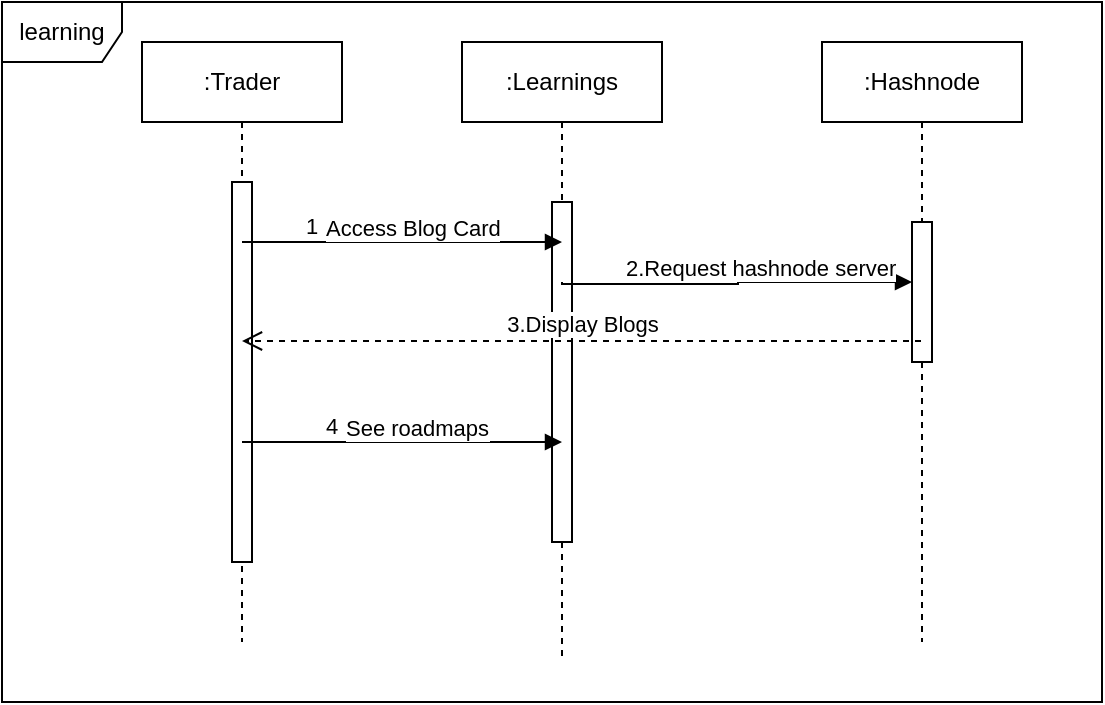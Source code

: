 <mxfile version="24.7.17">
  <diagram name="Page-1" id="2YBvvXClWsGukQMizWep">
    <mxGraphModel dx="794" dy="460" grid="1" gridSize="10" guides="1" tooltips="1" connect="1" arrows="1" fold="1" page="1" pageScale="1" pageWidth="850" pageHeight="1100" math="0" shadow="0">
      <root>
        <mxCell id="0" />
        <mxCell id="1" parent="0" />
        <mxCell id="aM9ryv3xv72pqoxQDRHE-1" value=":Trader" style="shape=umlLifeline;perimeter=lifelinePerimeter;whiteSpace=wrap;html=1;container=0;dropTarget=0;collapsible=0;recursiveResize=0;outlineConnect=0;portConstraint=eastwest;newEdgeStyle={&quot;edgeStyle&quot;:&quot;elbowEdgeStyle&quot;,&quot;elbow&quot;:&quot;vertical&quot;,&quot;curved&quot;:0,&quot;rounded&quot;:0};" parent="1" vertex="1">
          <mxGeometry x="120" y="40" width="100" height="300" as="geometry" />
        </mxCell>
        <mxCell id="aM9ryv3xv72pqoxQDRHE-2" value="" style="html=1;points=[];perimeter=orthogonalPerimeter;outlineConnect=0;targetShapes=umlLifeline;portConstraint=eastwest;newEdgeStyle={&quot;edgeStyle&quot;:&quot;elbowEdgeStyle&quot;,&quot;elbow&quot;:&quot;vertical&quot;,&quot;curved&quot;:0,&quot;rounded&quot;:0};" parent="aM9ryv3xv72pqoxQDRHE-1" vertex="1">
          <mxGeometry x="45" y="70" width="10" height="190" as="geometry" />
        </mxCell>
        <mxCell id="aM9ryv3xv72pqoxQDRHE-5" value=":Learnings" style="shape=umlLifeline;perimeter=lifelinePerimeter;whiteSpace=wrap;html=1;container=0;dropTarget=0;collapsible=0;recursiveResize=0;outlineConnect=0;portConstraint=eastwest;newEdgeStyle={&quot;edgeStyle&quot;:&quot;elbowEdgeStyle&quot;,&quot;elbow&quot;:&quot;vertical&quot;,&quot;curved&quot;:0,&quot;rounded&quot;:0};" parent="1" vertex="1">
          <mxGeometry x="280" y="40" width="100" height="310" as="geometry" />
        </mxCell>
        <mxCell id="aM9ryv3xv72pqoxQDRHE-6" value="" style="html=1;points=[];perimeter=orthogonalPerimeter;outlineConnect=0;targetShapes=umlLifeline;portConstraint=eastwest;newEdgeStyle={&quot;edgeStyle&quot;:&quot;elbowEdgeStyle&quot;,&quot;elbow&quot;:&quot;vertical&quot;,&quot;curved&quot;:0,&quot;rounded&quot;:0};" parent="aM9ryv3xv72pqoxQDRHE-5" vertex="1">
          <mxGeometry x="45" y="80" width="10" height="170" as="geometry" />
        </mxCell>
        <mxCell id="lmaa1olqf7B8QKVGysev-1" value=":Hashnode" style="shape=umlLifeline;perimeter=lifelinePerimeter;whiteSpace=wrap;html=1;container=1;dropTarget=0;collapsible=0;recursiveResize=0;outlineConnect=0;portConstraint=eastwest;newEdgeStyle={&quot;curved&quot;:0,&quot;rounded&quot;:0};" vertex="1" parent="1">
          <mxGeometry x="460" y="40" width="100" height="300" as="geometry" />
        </mxCell>
        <mxCell id="lmaa1olqf7B8QKVGysev-4" value="" style="html=1;points=[[0,0,0,0,5],[0,1,0,0,-5],[1,0,0,0,5],[1,1,0,0,-5]];perimeter=orthogonalPerimeter;outlineConnect=0;targetShapes=umlLifeline;portConstraint=eastwest;newEdgeStyle={&quot;curved&quot;:0,&quot;rounded&quot;:0};" vertex="1" parent="lmaa1olqf7B8QKVGysev-1">
          <mxGeometry x="45" y="90" width="10" height="70" as="geometry" />
        </mxCell>
        <mxCell id="lmaa1olqf7B8QKVGysev-2" value="Access Blog Card" style="endArrow=block;endFill=1;html=1;edgeStyle=orthogonalEdgeStyle;align=left;verticalAlign=top;rounded=0;" edge="1" parent="1">
          <mxGeometry x="-0.5" y="20" relative="1" as="geometry">
            <mxPoint x="170" y="140" as="sourcePoint" />
            <mxPoint x="330" y="140" as="targetPoint" />
            <mxPoint as="offset" />
          </mxGeometry>
        </mxCell>
        <mxCell id="lmaa1olqf7B8QKVGysev-3" value="1" style="edgeLabel;resizable=0;html=1;align=left;verticalAlign=bottom;" connectable="0" vertex="1" parent="lmaa1olqf7B8QKVGysev-2">
          <mxGeometry x="-1" relative="1" as="geometry">
            <mxPoint x="30" as="offset" />
          </mxGeometry>
        </mxCell>
        <mxCell id="lmaa1olqf7B8QKVGysev-5" value="2.Request hashnode server" style="endArrow=block;endFill=1;html=1;edgeStyle=orthogonalEdgeStyle;align=left;verticalAlign=top;rounded=0;" edge="1" parent="1" target="lmaa1olqf7B8QKVGysev-4">
          <mxGeometry x="-0.65" y="21" relative="1" as="geometry">
            <mxPoint x="330" y="160" as="sourcePoint" />
            <mxPoint x="490" y="160" as="targetPoint" />
            <Array as="points">
              <mxPoint x="330" y="161" />
              <mxPoint x="418" y="161" />
              <mxPoint x="418" y="160" />
            </Array>
            <mxPoint as="offset" />
          </mxGeometry>
        </mxCell>
        <mxCell id="lmaa1olqf7B8QKVGysev-7" value="3.Display Blogs" style="html=1;verticalAlign=bottom;endArrow=open;dashed=1;endSize=8;curved=0;rounded=0;" edge="1" parent="1" source="lmaa1olqf7B8QKVGysev-1">
          <mxGeometry relative="1" as="geometry">
            <mxPoint x="250" y="189.5" as="sourcePoint" />
            <mxPoint x="170" y="189.5" as="targetPoint" />
          </mxGeometry>
        </mxCell>
        <mxCell id="lmaa1olqf7B8QKVGysev-8" value="See roadmaps" style="endArrow=block;endFill=1;html=1;edgeStyle=orthogonalEdgeStyle;align=left;verticalAlign=top;rounded=0;" edge="1" parent="1">
          <mxGeometry x="-0.375" y="20" relative="1" as="geometry">
            <mxPoint x="170" y="240" as="sourcePoint" />
            <mxPoint x="330" y="240" as="targetPoint" />
            <mxPoint as="offset" />
          </mxGeometry>
        </mxCell>
        <mxCell id="lmaa1olqf7B8QKVGysev-9" value="4" style="edgeLabel;resizable=0;html=1;align=left;verticalAlign=bottom;" connectable="0" vertex="1" parent="lmaa1olqf7B8QKVGysev-8">
          <mxGeometry x="-1" relative="1" as="geometry">
            <mxPoint x="40" as="offset" />
          </mxGeometry>
        </mxCell>
        <mxCell id="lmaa1olqf7B8QKVGysev-10" value="learning" style="shape=umlFrame;whiteSpace=wrap;html=1;pointerEvents=0;" vertex="1" parent="1">
          <mxGeometry x="50" y="20" width="550" height="350" as="geometry" />
        </mxCell>
      </root>
    </mxGraphModel>
  </diagram>
</mxfile>
